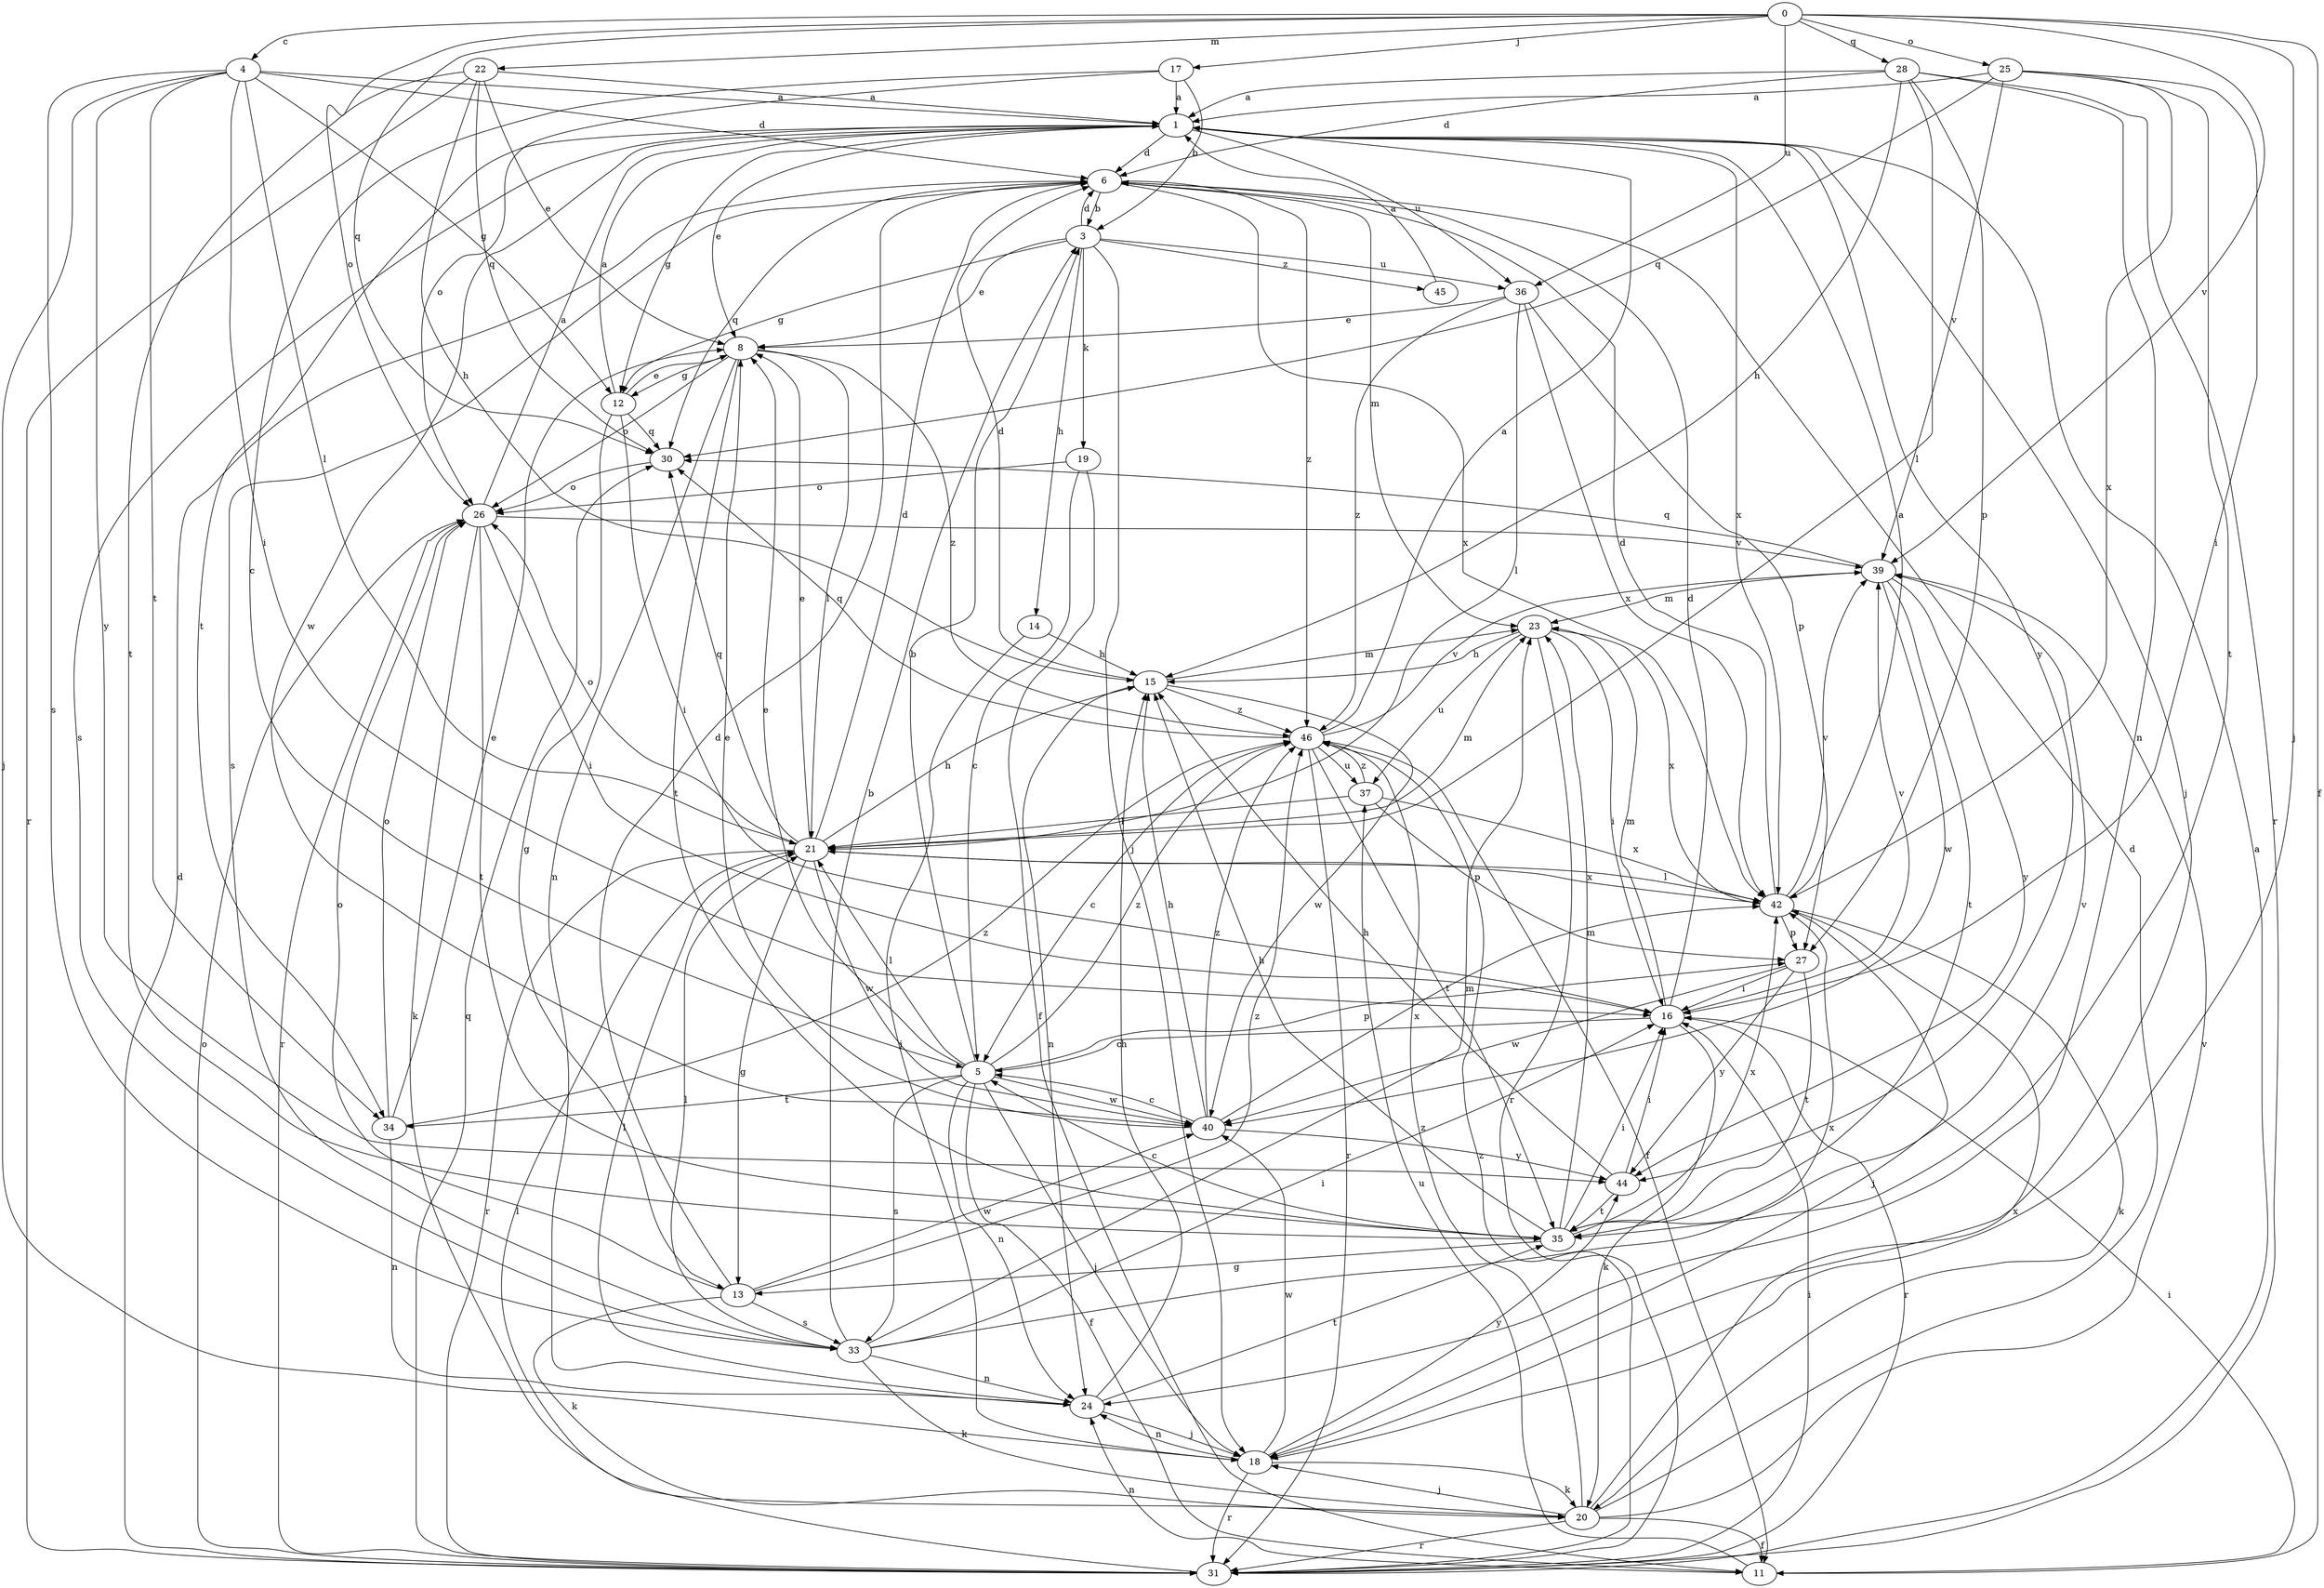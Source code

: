 strict digraph  {
0;
1;
3;
4;
5;
6;
8;
11;
12;
13;
14;
15;
16;
17;
18;
19;
20;
21;
22;
23;
24;
25;
26;
27;
28;
30;
31;
33;
34;
35;
36;
37;
39;
40;
42;
44;
45;
46;
0 -> 4  [label=c];
0 -> 11  [label=f];
0 -> 17  [label=j];
0 -> 18  [label=j];
0 -> 22  [label=m];
0 -> 25  [label=o];
0 -> 26  [label=o];
0 -> 28  [label=q];
0 -> 30  [label=q];
0 -> 36  [label=u];
0 -> 39  [label=v];
1 -> 6  [label=d];
1 -> 8  [label=e];
1 -> 12  [label=g];
1 -> 18  [label=j];
1 -> 33  [label=s];
1 -> 34  [label=t];
1 -> 36  [label=u];
1 -> 40  [label=w];
1 -> 42  [label=x];
1 -> 44  [label=y];
3 -> 6  [label=d];
3 -> 8  [label=e];
3 -> 12  [label=g];
3 -> 14  [label=h];
3 -> 18  [label=j];
3 -> 19  [label=k];
3 -> 36  [label=u];
3 -> 45  [label=z];
4 -> 1  [label=a];
4 -> 6  [label=d];
4 -> 12  [label=g];
4 -> 16  [label=i];
4 -> 18  [label=j];
4 -> 21  [label=l];
4 -> 33  [label=s];
4 -> 34  [label=t];
4 -> 44  [label=y];
5 -> 3  [label=b];
5 -> 8  [label=e];
5 -> 11  [label=f];
5 -> 18  [label=j];
5 -> 21  [label=l];
5 -> 24  [label=n];
5 -> 27  [label=p];
5 -> 33  [label=s];
5 -> 34  [label=t];
5 -> 40  [label=w];
5 -> 46  [label=z];
6 -> 3  [label=b];
6 -> 23  [label=m];
6 -> 30  [label=q];
6 -> 33  [label=s];
6 -> 42  [label=x];
6 -> 46  [label=z];
8 -> 12  [label=g];
8 -> 21  [label=l];
8 -> 24  [label=n];
8 -> 26  [label=o];
8 -> 35  [label=t];
8 -> 46  [label=z];
11 -> 16  [label=i];
11 -> 24  [label=n];
11 -> 37  [label=u];
12 -> 1  [label=a];
12 -> 8  [label=e];
12 -> 13  [label=g];
12 -> 16  [label=i];
12 -> 30  [label=q];
13 -> 6  [label=d];
13 -> 20  [label=k];
13 -> 26  [label=o];
13 -> 33  [label=s];
13 -> 40  [label=w];
13 -> 46  [label=z];
14 -> 15  [label=h];
14 -> 18  [label=j];
15 -> 6  [label=d];
15 -> 23  [label=m];
15 -> 24  [label=n];
15 -> 40  [label=w];
15 -> 46  [label=z];
16 -> 5  [label=c];
16 -> 6  [label=d];
16 -> 20  [label=k];
16 -> 23  [label=m];
16 -> 31  [label=r];
16 -> 39  [label=v];
17 -> 1  [label=a];
17 -> 3  [label=b];
17 -> 5  [label=c];
17 -> 26  [label=o];
18 -> 20  [label=k];
18 -> 24  [label=n];
18 -> 31  [label=r];
18 -> 40  [label=w];
18 -> 44  [label=y];
19 -> 5  [label=c];
19 -> 11  [label=f];
19 -> 26  [label=o];
20 -> 6  [label=d];
20 -> 11  [label=f];
20 -> 18  [label=j];
20 -> 31  [label=r];
20 -> 39  [label=v];
20 -> 42  [label=x];
20 -> 46  [label=z];
21 -> 6  [label=d];
21 -> 8  [label=e];
21 -> 13  [label=g];
21 -> 15  [label=h];
21 -> 23  [label=m];
21 -> 26  [label=o];
21 -> 30  [label=q];
21 -> 31  [label=r];
21 -> 40  [label=w];
21 -> 42  [label=x];
22 -> 1  [label=a];
22 -> 8  [label=e];
22 -> 15  [label=h];
22 -> 30  [label=q];
22 -> 31  [label=r];
22 -> 35  [label=t];
23 -> 15  [label=h];
23 -> 16  [label=i];
23 -> 31  [label=r];
23 -> 37  [label=u];
23 -> 42  [label=x];
24 -> 15  [label=h];
24 -> 18  [label=j];
24 -> 21  [label=l];
24 -> 35  [label=t];
25 -> 1  [label=a];
25 -> 16  [label=i];
25 -> 30  [label=q];
25 -> 35  [label=t];
25 -> 39  [label=v];
25 -> 42  [label=x];
26 -> 1  [label=a];
26 -> 16  [label=i];
26 -> 20  [label=k];
26 -> 31  [label=r];
26 -> 35  [label=t];
26 -> 39  [label=v];
27 -> 16  [label=i];
27 -> 35  [label=t];
27 -> 40  [label=w];
27 -> 44  [label=y];
28 -> 1  [label=a];
28 -> 6  [label=d];
28 -> 15  [label=h];
28 -> 21  [label=l];
28 -> 24  [label=n];
28 -> 27  [label=p];
28 -> 31  [label=r];
30 -> 26  [label=o];
31 -> 1  [label=a];
31 -> 6  [label=d];
31 -> 16  [label=i];
31 -> 21  [label=l];
31 -> 26  [label=o];
31 -> 30  [label=q];
31 -> 46  [label=z];
33 -> 3  [label=b];
33 -> 16  [label=i];
33 -> 20  [label=k];
33 -> 21  [label=l];
33 -> 23  [label=m];
33 -> 24  [label=n];
33 -> 42  [label=x];
34 -> 8  [label=e];
34 -> 24  [label=n];
34 -> 26  [label=o];
34 -> 46  [label=z];
35 -> 5  [label=c];
35 -> 13  [label=g];
35 -> 15  [label=h];
35 -> 16  [label=i];
35 -> 23  [label=m];
35 -> 39  [label=v];
35 -> 42  [label=x];
36 -> 8  [label=e];
36 -> 21  [label=l];
36 -> 27  [label=p];
36 -> 42  [label=x];
36 -> 46  [label=z];
37 -> 21  [label=l];
37 -> 27  [label=p];
37 -> 42  [label=x];
37 -> 46  [label=z];
39 -> 23  [label=m];
39 -> 30  [label=q];
39 -> 35  [label=t];
39 -> 40  [label=w];
39 -> 44  [label=y];
40 -> 5  [label=c];
40 -> 8  [label=e];
40 -> 15  [label=h];
40 -> 42  [label=x];
40 -> 44  [label=y];
40 -> 46  [label=z];
42 -> 1  [label=a];
42 -> 6  [label=d];
42 -> 18  [label=j];
42 -> 20  [label=k];
42 -> 21  [label=l];
42 -> 27  [label=p];
42 -> 39  [label=v];
44 -> 15  [label=h];
44 -> 16  [label=i];
44 -> 35  [label=t];
45 -> 1  [label=a];
46 -> 1  [label=a];
46 -> 5  [label=c];
46 -> 11  [label=f];
46 -> 30  [label=q];
46 -> 31  [label=r];
46 -> 35  [label=t];
46 -> 37  [label=u];
46 -> 39  [label=v];
}
